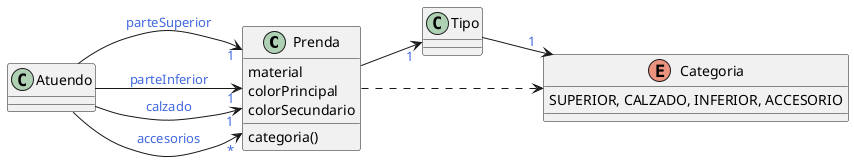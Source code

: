 @startuml
left to right direction
skinparam backgroundColor transparent
skinparam arrowFontColor royalblue

class Prenda {
    material
    colorPrincipal
    colorSecundario

    categoria()
}
class Tipo
class Atuendo
enum Categoria {
    SUPERIOR, CALZADO, INFERIOR, ACCESORIO
}
Prenda ..> Categoria
Prenda --> "1" Tipo
Tipo --> "1" Categoria
Atuendo --> "1" Prenda : parteSuperior
Atuendo --> "1" Prenda : parteInferior
Atuendo --> "1" Prenda : calzado
Atuendo --> "*" Prenda : accesorios
@enduml
